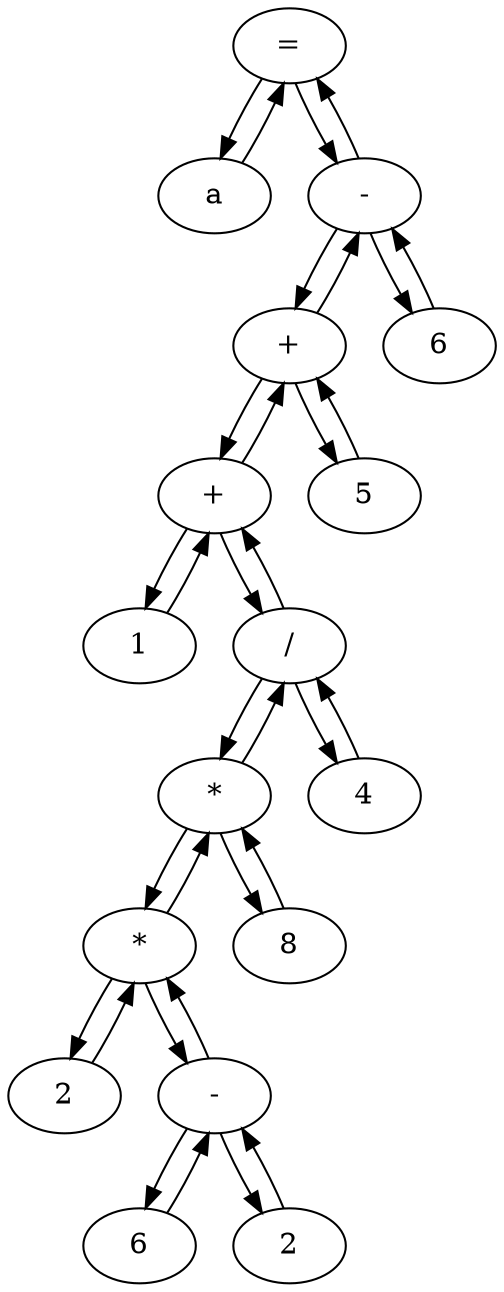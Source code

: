 digraph first2{
    1[label="="];
    2[label="a"];
    3[label="-"];
    4[label="+"];
    5[label="+"];
    6[label="1"];
    7[label="/"];
    8[label="*"];
    9[label="*"];
    10[label="2"];
    11[label="-"];
    12[label="6"];
    13[label="2"];
    14[label="8"];
    15[label="4"];
    16[label="5"];
    17[label="6"];

    1->2;
    2->1;
    5->6;
    6->5;
    9->10;
    10->9;
    11->12;
    12->11;
    11->13;
    13->11;
    9->11;
    11->9;
    8->9;
    9->8;
    8->14;
    14->8;
    7->8;
    8->7;
    7->15;
    15->7;
    5->7;
    7->5;
    4->5;
    5->4;
    4->16;
    16->4;
    3->4;
    4->3;
    3->17;
    17->3;
    1->3;
    3->1;

}